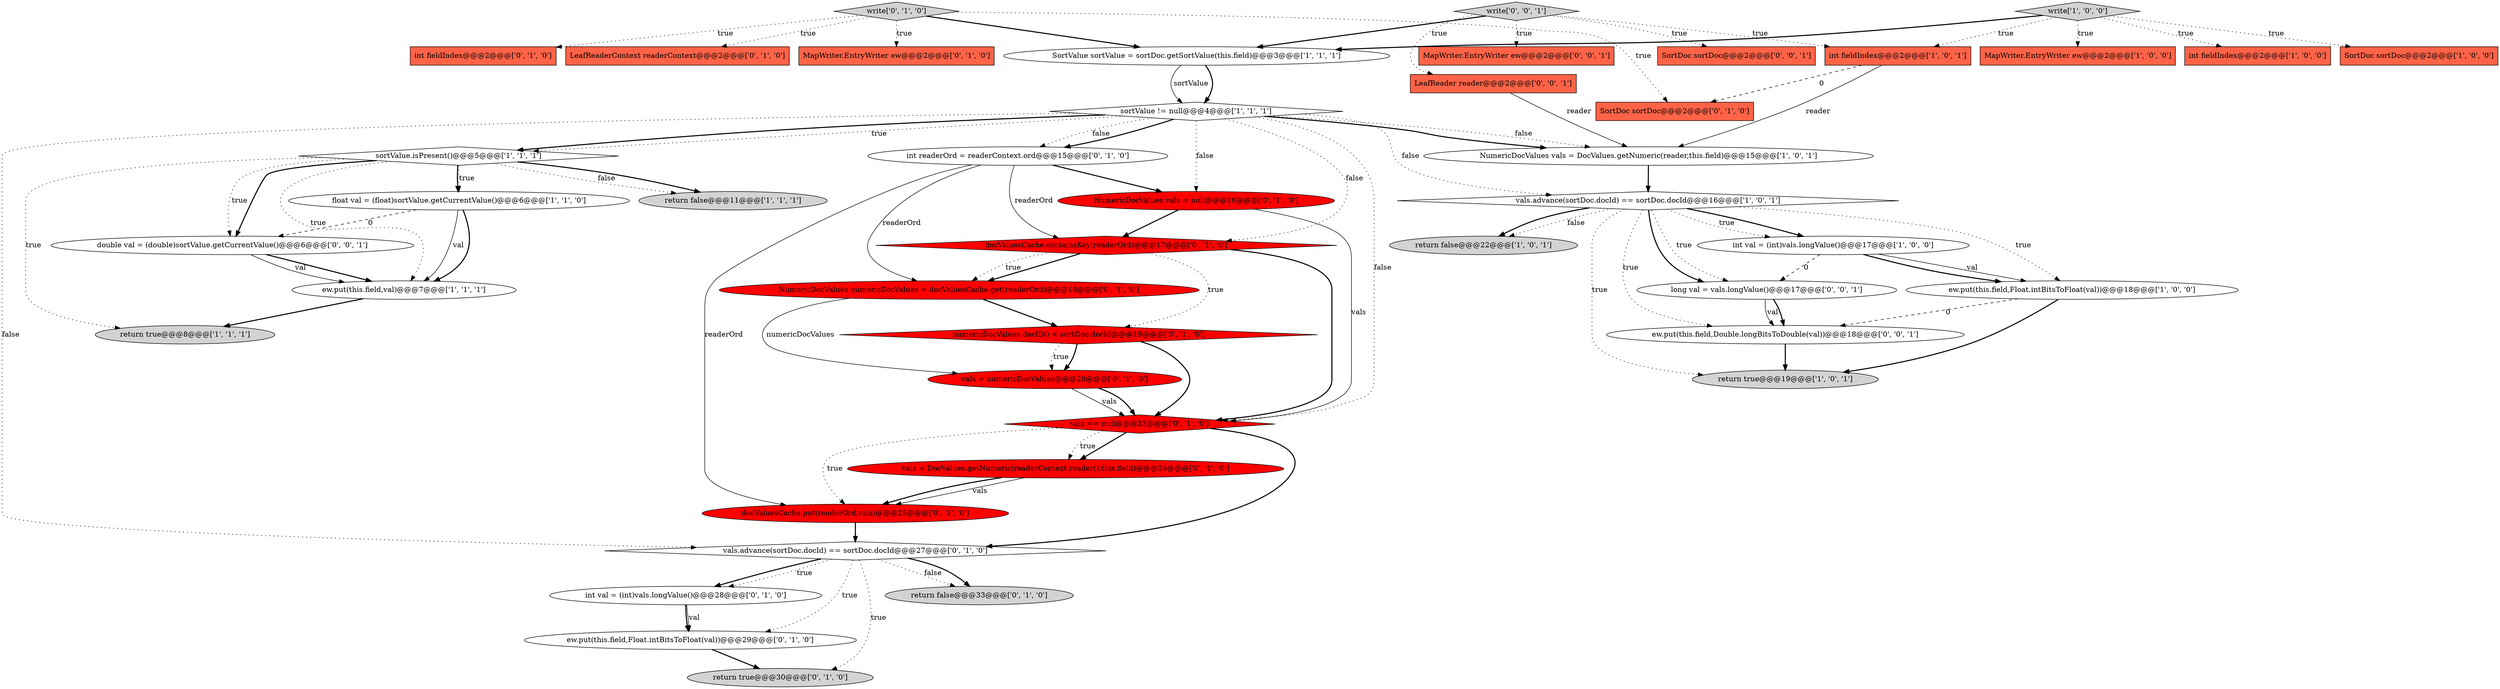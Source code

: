 digraph {
28 [style = filled, label = "int fieldIndex@@@2@@@['0', '1', '0']", fillcolor = tomato, shape = box image = "AAA0AAABBB2BBB"];
43 [style = filled, label = "ew.put(this.field,Double.longBitsToDouble(val))@@@18@@@['0', '0', '1']", fillcolor = white, shape = ellipse image = "AAA0AAABBB3BBB"];
0 [style = filled, label = "ew.put(this.field,val)@@@7@@@['1', '1', '1']", fillcolor = white, shape = ellipse image = "AAA0AAABBB1BBB"];
15 [style = filled, label = "vals.advance(sortDoc.docId) == sortDoc.docId@@@16@@@['1', '0', '1']", fillcolor = white, shape = diamond image = "AAA0AAABBB1BBB"];
19 [style = filled, label = "int readerOrd = readerContext.ord@@@15@@@['0', '1', '0']", fillcolor = white, shape = ellipse image = "AAA0AAABBB2BBB"];
21 [style = filled, label = "NumericDocValues vals = null@@@16@@@['0', '1', '0']", fillcolor = red, shape = ellipse image = "AAA1AAABBB2BBB"];
31 [style = filled, label = "int val = (int)vals.longValue()@@@28@@@['0', '1', '0']", fillcolor = white, shape = ellipse image = "AAA0AAABBB2BBB"];
42 [style = filled, label = "MapWriter.EntryWriter ew@@@2@@@['0', '0', '1']", fillcolor = tomato, shape = box image = "AAA0AAABBB3BBB"];
10 [style = filled, label = "ew.put(this.field,Float.intBitsToFloat(val))@@@18@@@['1', '0', '0']", fillcolor = white, shape = ellipse image = "AAA0AAABBB1BBB"];
38 [style = filled, label = "double val = (double)sortValue.getCurrentValue()@@@6@@@['0', '0', '1']", fillcolor = white, shape = ellipse image = "AAA0AAABBB3BBB"];
35 [style = filled, label = "vals.advance(sortDoc.docId) == sortDoc.docId@@@27@@@['0', '1', '0']", fillcolor = white, shape = diamond image = "AAA0AAABBB2BBB"];
36 [style = filled, label = "docValuesCache.containsKey(readerOrd)@@@17@@@['0', '1', '0']", fillcolor = red, shape = diamond image = "AAA1AAABBB2BBB"];
39 [style = filled, label = "long val = vals.longValue()@@@17@@@['0', '0', '1']", fillcolor = white, shape = ellipse image = "AAA0AAABBB3BBB"];
18 [style = filled, label = "ew.put(this.field,Float.intBitsToFloat(val))@@@29@@@['0', '1', '0']", fillcolor = white, shape = ellipse image = "AAA0AAABBB2BBB"];
4 [style = filled, label = "return false@@@11@@@['1', '1', '1']", fillcolor = lightgray, shape = ellipse image = "AAA0AAABBB1BBB"];
7 [style = filled, label = "sortValue.isPresent()@@@5@@@['1', '1', '1']", fillcolor = white, shape = diamond image = "AAA0AAABBB1BBB"];
40 [style = filled, label = "write['0', '0', '1']", fillcolor = lightgray, shape = diamond image = "AAA0AAABBB3BBB"];
14 [style = filled, label = "int fieldIndex@@@2@@@['1', '0', '1']", fillcolor = tomato, shape = box image = "AAA0AAABBB1BBB"];
6 [style = filled, label = "NumericDocValues vals = DocValues.getNumeric(reader,this.field)@@@15@@@['1', '0', '1']", fillcolor = white, shape = ellipse image = "AAA0AAABBB1BBB"];
13 [style = filled, label = "sortValue != null@@@4@@@['1', '1', '1']", fillcolor = white, shape = diamond image = "AAA0AAABBB1BBB"];
34 [style = filled, label = "SortDoc sortDoc@@@2@@@['0', '1', '0']", fillcolor = tomato, shape = box image = "AAA1AAABBB2BBB"];
16 [style = filled, label = "return true@@@8@@@['1', '1', '1']", fillcolor = lightgray, shape = ellipse image = "AAA0AAABBB1BBB"];
25 [style = filled, label = "return true@@@30@@@['0', '1', '0']", fillcolor = lightgray, shape = ellipse image = "AAA0AAABBB2BBB"];
9 [style = filled, label = "float val = (float)sortValue.getCurrentValue()@@@6@@@['1', '1', '0']", fillcolor = white, shape = ellipse image = "AAA0AAABBB1BBB"];
33 [style = filled, label = "NumericDocValues numericDocValues = docValuesCache.get(readerOrd)@@@18@@@['0', '1', '0']", fillcolor = red, shape = ellipse image = "AAA1AAABBB2BBB"];
24 [style = filled, label = "LeafReaderContext readerContext@@@2@@@['0', '1', '0']", fillcolor = tomato, shape = box image = "AAA0AAABBB2BBB"];
1 [style = filled, label = "int val = (int)vals.longValue()@@@17@@@['1', '0', '0']", fillcolor = white, shape = ellipse image = "AAA0AAABBB1BBB"];
27 [style = filled, label = "vals == null@@@23@@@['0', '1', '0']", fillcolor = red, shape = diamond image = "AAA1AAABBB2BBB"];
30 [style = filled, label = "vals = DocValues.getNumeric(readerContext.reader(),this.field)@@@24@@@['0', '1', '0']", fillcolor = red, shape = ellipse image = "AAA1AAABBB2BBB"];
23 [style = filled, label = "numericDocValues.docID() < sortDoc.docId@@@19@@@['0', '1', '0']", fillcolor = red, shape = diamond image = "AAA1AAABBB2BBB"];
29 [style = filled, label = "docValuesCache.put(readerOrd,vals)@@@25@@@['0', '1', '0']", fillcolor = red, shape = ellipse image = "AAA1AAABBB2BBB"];
41 [style = filled, label = "LeafReader reader@@@2@@@['0', '0', '1']", fillcolor = tomato, shape = box image = "AAA0AAABBB3BBB"];
37 [style = filled, label = "SortDoc sortDoc@@@2@@@['0', '0', '1']", fillcolor = tomato, shape = box image = "AAA0AAABBB3BBB"];
3 [style = filled, label = "MapWriter.EntryWriter ew@@@2@@@['1', '0', '0']", fillcolor = tomato, shape = box image = "AAA0AAABBB1BBB"];
11 [style = filled, label = "return false@@@22@@@['1', '0', '1']", fillcolor = lightgray, shape = ellipse image = "AAA0AAABBB1BBB"];
17 [style = filled, label = "SortValue sortValue = sortDoc.getSortValue(this.field)@@@3@@@['1', '1', '1']", fillcolor = white, shape = ellipse image = "AAA0AAABBB1BBB"];
20 [style = filled, label = "vals = numericDocValues@@@20@@@['0', '1', '0']", fillcolor = red, shape = ellipse image = "AAA1AAABBB2BBB"];
12 [style = filled, label = "write['1', '0', '0']", fillcolor = lightgray, shape = diamond image = "AAA0AAABBB1BBB"];
5 [style = filled, label = "int fieldIndex@@@2@@@['1', '0', '0']", fillcolor = tomato, shape = box image = "AAA0AAABBB1BBB"];
2 [style = filled, label = "SortDoc sortDoc@@@2@@@['1', '0', '0']", fillcolor = tomato, shape = box image = "AAA0AAABBB1BBB"];
22 [style = filled, label = "write['0', '1', '0']", fillcolor = lightgray, shape = diamond image = "AAA0AAABBB2BBB"];
26 [style = filled, label = "MapWriter.EntryWriter ew@@@2@@@['0', '1', '0']", fillcolor = tomato, shape = box image = "AAA0AAABBB2BBB"];
32 [style = filled, label = "return false@@@33@@@['0', '1', '0']", fillcolor = lightgray, shape = ellipse image = "AAA0AAABBB2BBB"];
8 [style = filled, label = "return true@@@19@@@['1', '0', '1']", fillcolor = lightgray, shape = ellipse image = "AAA0AAABBB1BBB"];
9->0 [style = solid, label="val"];
13->6 [style = dotted, label="false"];
31->18 [style = solid, label="val"];
20->27 [style = solid, label="vals"];
36->33 [style = bold, label=""];
40->37 [style = dotted, label="true"];
30->29 [style = bold, label=""];
20->27 [style = bold, label=""];
7->9 [style = bold, label=""];
21->36 [style = bold, label=""];
15->11 [style = bold, label=""];
10->8 [style = bold, label=""];
15->8 [style = dotted, label="true"];
15->43 [style = dotted, label="true"];
43->8 [style = bold, label=""];
7->16 [style = dotted, label="true"];
19->29 [style = solid, label="readerOrd"];
35->32 [style = dotted, label="false"];
13->19 [style = dotted, label="false"];
30->29 [style = solid, label="vals"];
13->27 [style = dotted, label="false"];
40->41 [style = dotted, label="true"];
35->31 [style = bold, label=""];
12->3 [style = dotted, label="true"];
27->30 [style = bold, label=""];
39->43 [style = solid, label="val"];
12->2 [style = dotted, label="true"];
15->10 [style = dotted, label="true"];
13->7 [style = dotted, label="true"];
22->24 [style = dotted, label="true"];
33->23 [style = bold, label=""];
19->33 [style = solid, label="readerOrd"];
27->29 [style = dotted, label="true"];
7->4 [style = dotted, label="false"];
38->0 [style = bold, label=""];
40->17 [style = bold, label=""];
18->25 [style = bold, label=""];
22->17 [style = bold, label=""];
10->43 [style = dashed, label="0"];
35->18 [style = dotted, label="true"];
29->35 [style = bold, label=""];
35->25 [style = dotted, label="true"];
40->42 [style = dotted, label="true"];
13->36 [style = dotted, label="false"];
0->16 [style = bold, label=""];
13->35 [style = dotted, label="false"];
23->20 [style = bold, label=""];
1->39 [style = dashed, label="0"];
13->15 [style = dotted, label="false"];
12->17 [style = bold, label=""];
35->32 [style = bold, label=""];
7->4 [style = bold, label=""];
33->20 [style = solid, label="numericDocValues"];
7->0 [style = dotted, label="true"];
41->6 [style = solid, label="reader"];
35->31 [style = dotted, label="true"];
27->35 [style = bold, label=""];
6->15 [style = bold, label=""];
40->14 [style = dotted, label="true"];
23->20 [style = dotted, label="true"];
13->19 [style = bold, label=""];
15->11 [style = dotted, label="false"];
22->26 [style = dotted, label="true"];
17->13 [style = bold, label=""];
13->6 [style = bold, label=""];
36->23 [style = dotted, label="true"];
1->10 [style = solid, label="val"];
9->38 [style = dashed, label="0"];
14->6 [style = solid, label="reader"];
15->1 [style = bold, label=""];
36->33 [style = dotted, label="true"];
22->34 [style = dotted, label="true"];
19->21 [style = bold, label=""];
9->0 [style = bold, label=""];
23->27 [style = bold, label=""];
14->34 [style = dashed, label="0"];
15->39 [style = dotted, label="true"];
39->43 [style = bold, label=""];
22->28 [style = dotted, label="true"];
31->18 [style = bold, label=""];
19->36 [style = solid, label="readerOrd"];
7->9 [style = dotted, label="true"];
38->0 [style = solid, label="val"];
7->38 [style = dotted, label="true"];
12->14 [style = dotted, label="true"];
7->38 [style = bold, label=""];
27->30 [style = dotted, label="true"];
36->27 [style = bold, label=""];
12->5 [style = dotted, label="true"];
13->7 [style = bold, label=""];
15->1 [style = dotted, label="true"];
15->39 [style = bold, label=""];
17->13 [style = solid, label="sortValue"];
13->21 [style = dotted, label="false"];
1->10 [style = bold, label=""];
21->27 [style = solid, label="vals"];
}
